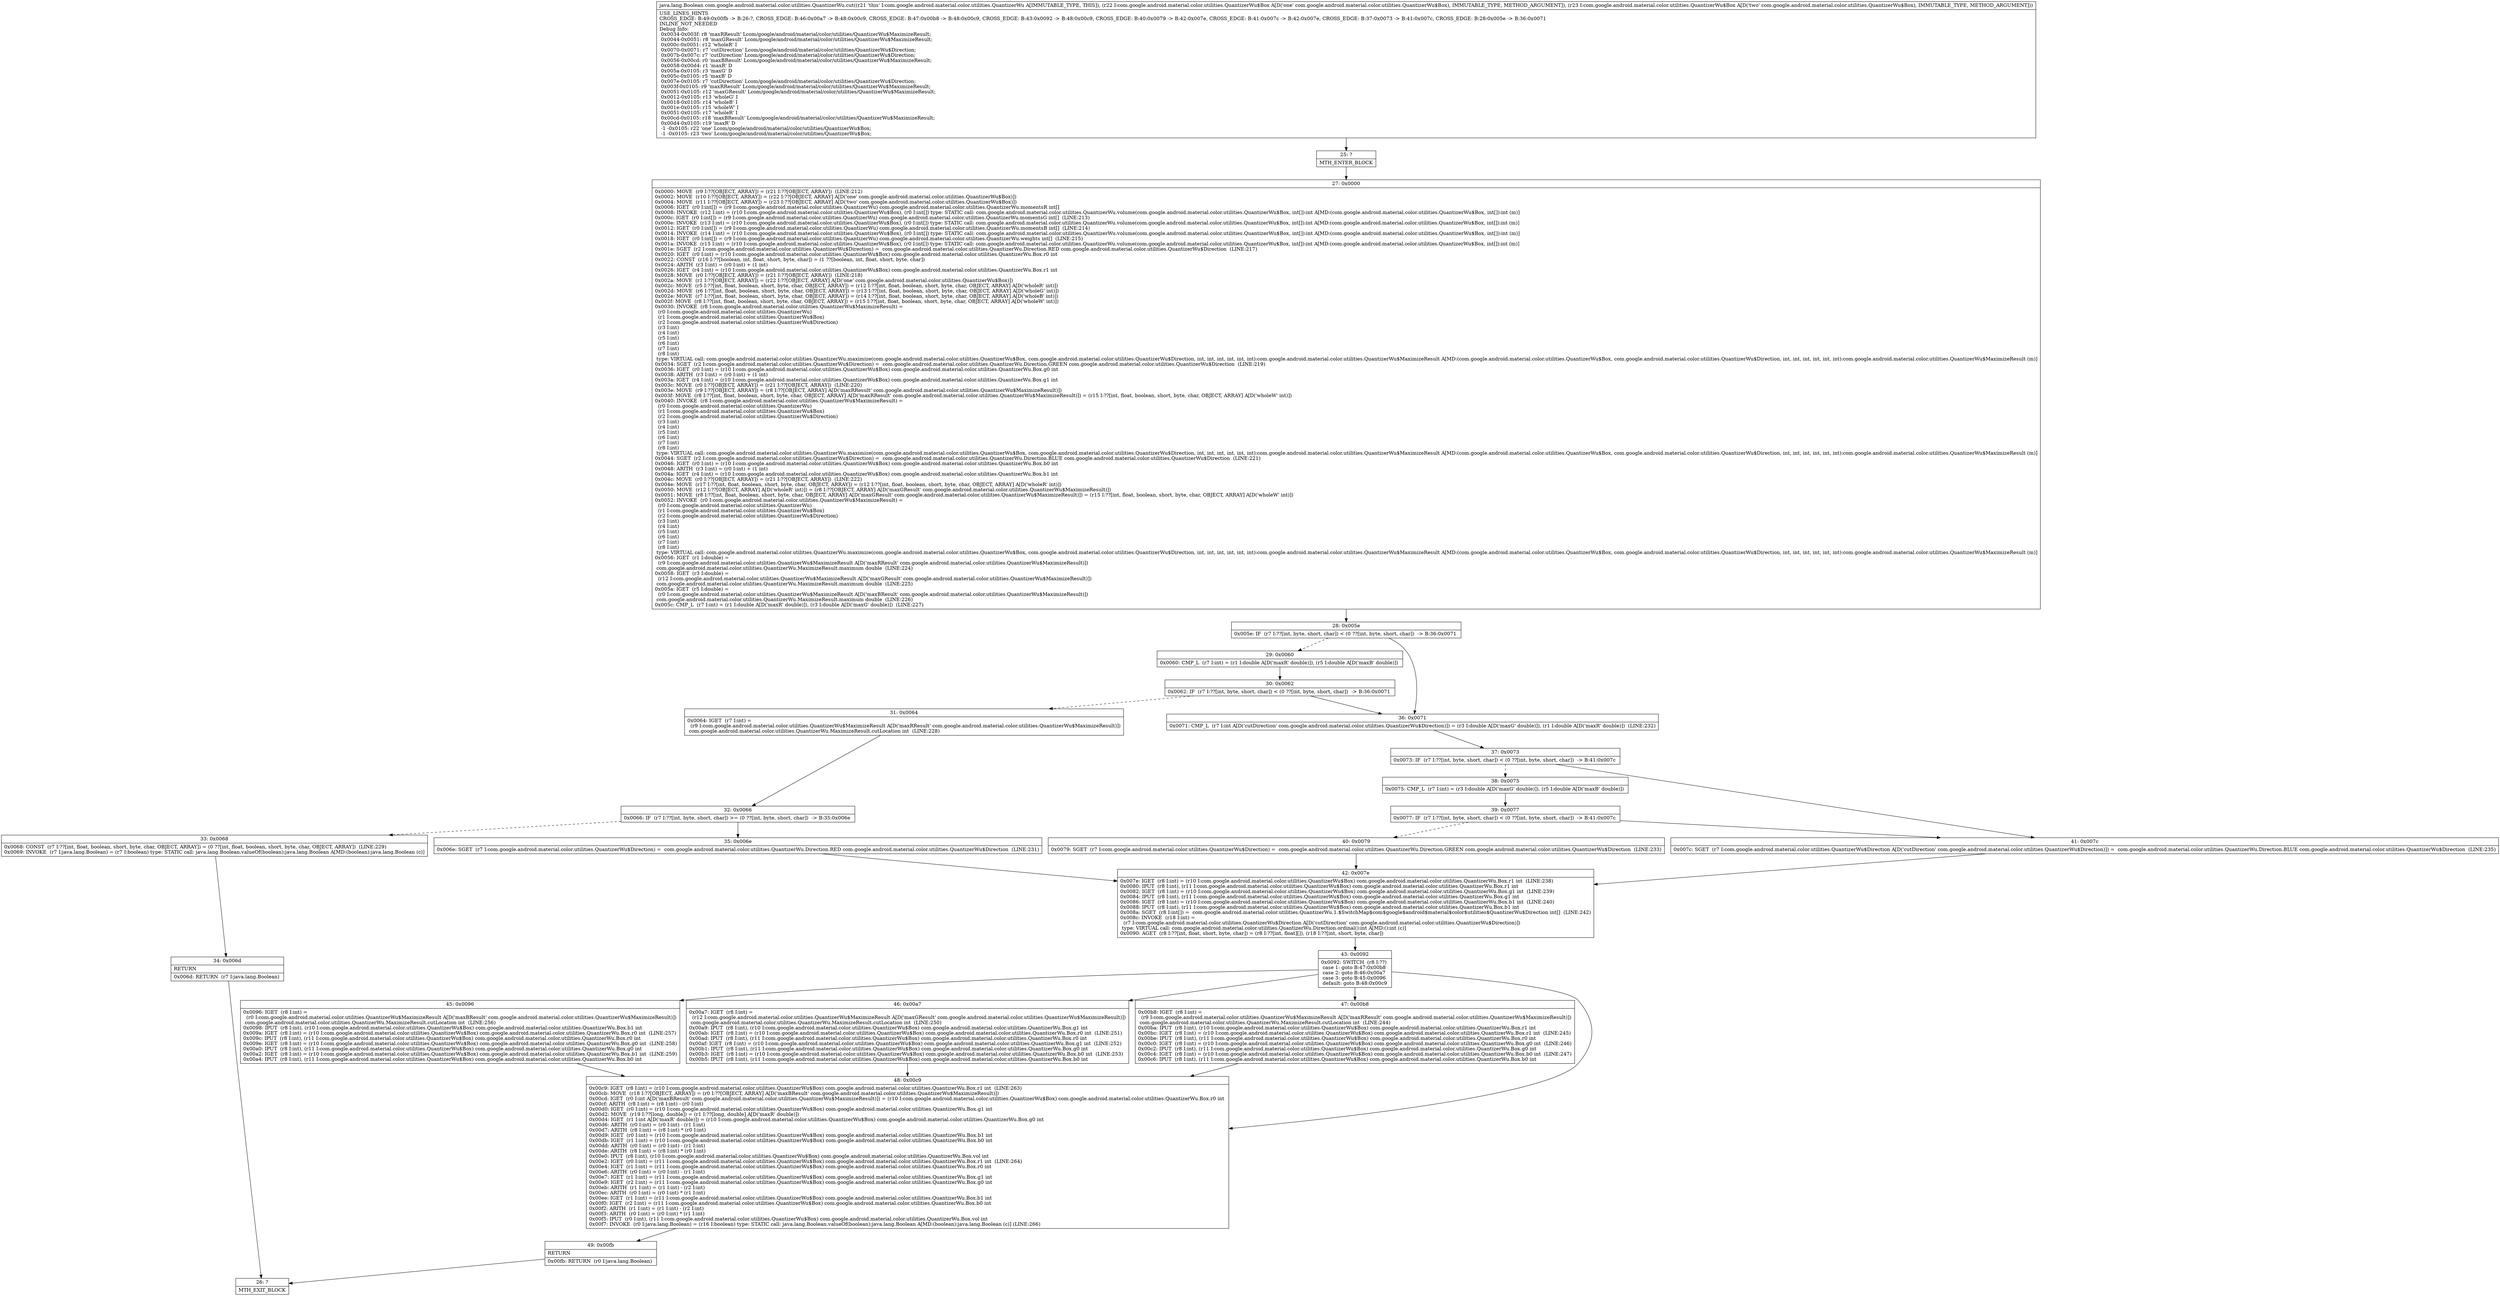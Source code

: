 digraph "CFG forcom.google.android.material.color.utilities.QuantizerWu.cut(Lcom\/google\/android\/material\/color\/utilities\/QuantizerWu$Box;Lcom\/google\/android\/material\/color\/utilities\/QuantizerWu$Box;)Ljava\/lang\/Boolean;" {
Node_25 [shape=record,label="{25\:\ ?|MTH_ENTER_BLOCK\l}"];
Node_27 [shape=record,label="{27\:\ 0x0000|0x0000: MOVE  (r9 I:??[OBJECT, ARRAY]) = (r21 I:??[OBJECT, ARRAY])  (LINE:212)\l0x0002: MOVE  (r10 I:??[OBJECT, ARRAY]) = (r22 I:??[OBJECT, ARRAY] A[D('one' com.google.android.material.color.utilities.QuantizerWu$Box)]) \l0x0004: MOVE  (r11 I:??[OBJECT, ARRAY]) = (r23 I:??[OBJECT, ARRAY] A[D('two' com.google.android.material.color.utilities.QuantizerWu$Box)]) \l0x0006: IGET  (r0 I:int[]) = (r9 I:com.google.android.material.color.utilities.QuantizerWu) com.google.android.material.color.utilities.QuantizerWu.momentsR int[] \l0x0008: INVOKE  (r12 I:int) = (r10 I:com.google.android.material.color.utilities.QuantizerWu$Box), (r0 I:int[]) type: STATIC call: com.google.android.material.color.utilities.QuantizerWu.volume(com.google.android.material.color.utilities.QuantizerWu$Box, int[]):int A[MD:(com.google.android.material.color.utilities.QuantizerWu$Box, int[]):int (m)]\l0x000c: IGET  (r0 I:int[]) = (r9 I:com.google.android.material.color.utilities.QuantizerWu) com.google.android.material.color.utilities.QuantizerWu.momentsG int[]  (LINE:213)\l0x000e: INVOKE  (r13 I:int) = (r10 I:com.google.android.material.color.utilities.QuantizerWu$Box), (r0 I:int[]) type: STATIC call: com.google.android.material.color.utilities.QuantizerWu.volume(com.google.android.material.color.utilities.QuantizerWu$Box, int[]):int A[MD:(com.google.android.material.color.utilities.QuantizerWu$Box, int[]):int (m)]\l0x0012: IGET  (r0 I:int[]) = (r9 I:com.google.android.material.color.utilities.QuantizerWu) com.google.android.material.color.utilities.QuantizerWu.momentsB int[]  (LINE:214)\l0x0014: INVOKE  (r14 I:int) = (r10 I:com.google.android.material.color.utilities.QuantizerWu$Box), (r0 I:int[]) type: STATIC call: com.google.android.material.color.utilities.QuantizerWu.volume(com.google.android.material.color.utilities.QuantizerWu$Box, int[]):int A[MD:(com.google.android.material.color.utilities.QuantizerWu$Box, int[]):int (m)]\l0x0018: IGET  (r0 I:int[]) = (r9 I:com.google.android.material.color.utilities.QuantizerWu) com.google.android.material.color.utilities.QuantizerWu.weights int[]  (LINE:215)\l0x001a: INVOKE  (r15 I:int) = (r10 I:com.google.android.material.color.utilities.QuantizerWu$Box), (r0 I:int[]) type: STATIC call: com.google.android.material.color.utilities.QuantizerWu.volume(com.google.android.material.color.utilities.QuantizerWu$Box, int[]):int A[MD:(com.google.android.material.color.utilities.QuantizerWu$Box, int[]):int (m)]\l0x001e: SGET  (r2 I:com.google.android.material.color.utilities.QuantizerWu$Direction) =  com.google.android.material.color.utilities.QuantizerWu.Direction.RED com.google.android.material.color.utilities.QuantizerWu$Direction  (LINE:217)\l0x0020: IGET  (r0 I:int) = (r10 I:com.google.android.material.color.utilities.QuantizerWu$Box) com.google.android.material.color.utilities.QuantizerWu.Box.r0 int \l0x0022: CONST  (r16 I:??[boolean, int, float, short, byte, char]) = (1 ??[boolean, int, float, short, byte, char]) \l0x0024: ARITH  (r3 I:int) = (r0 I:int) + (1 int) \l0x0026: IGET  (r4 I:int) = (r10 I:com.google.android.material.color.utilities.QuantizerWu$Box) com.google.android.material.color.utilities.QuantizerWu.Box.r1 int \l0x0028: MOVE  (r0 I:??[OBJECT, ARRAY]) = (r21 I:??[OBJECT, ARRAY])  (LINE:218)\l0x002a: MOVE  (r1 I:??[OBJECT, ARRAY]) = (r22 I:??[OBJECT, ARRAY] A[D('one' com.google.android.material.color.utilities.QuantizerWu$Box)]) \l0x002c: MOVE  (r5 I:??[int, float, boolean, short, byte, char, OBJECT, ARRAY]) = (r12 I:??[int, float, boolean, short, byte, char, OBJECT, ARRAY] A[D('wholeR' int)]) \l0x002d: MOVE  (r6 I:??[int, float, boolean, short, byte, char, OBJECT, ARRAY]) = (r13 I:??[int, float, boolean, short, byte, char, OBJECT, ARRAY] A[D('wholeG' int)]) \l0x002e: MOVE  (r7 I:??[int, float, boolean, short, byte, char, OBJECT, ARRAY]) = (r14 I:??[int, float, boolean, short, byte, char, OBJECT, ARRAY] A[D('wholeB' int)]) \l0x002f: MOVE  (r8 I:??[int, float, boolean, short, byte, char, OBJECT, ARRAY]) = (r15 I:??[int, float, boolean, short, byte, char, OBJECT, ARRAY] A[D('wholeW' int)]) \l0x0030: INVOKE  (r8 I:com.google.android.material.color.utilities.QuantizerWu$MaximizeResult) = \l  (r0 I:com.google.android.material.color.utilities.QuantizerWu)\l  (r1 I:com.google.android.material.color.utilities.QuantizerWu$Box)\l  (r2 I:com.google.android.material.color.utilities.QuantizerWu$Direction)\l  (r3 I:int)\l  (r4 I:int)\l  (r5 I:int)\l  (r6 I:int)\l  (r7 I:int)\l  (r8 I:int)\l type: VIRTUAL call: com.google.android.material.color.utilities.QuantizerWu.maximize(com.google.android.material.color.utilities.QuantizerWu$Box, com.google.android.material.color.utilities.QuantizerWu$Direction, int, int, int, int, int, int):com.google.android.material.color.utilities.QuantizerWu$MaximizeResult A[MD:(com.google.android.material.color.utilities.QuantizerWu$Box, com.google.android.material.color.utilities.QuantizerWu$Direction, int, int, int, int, int, int):com.google.android.material.color.utilities.QuantizerWu$MaximizeResult (m)]\l0x0034: SGET  (r2 I:com.google.android.material.color.utilities.QuantizerWu$Direction) =  com.google.android.material.color.utilities.QuantizerWu.Direction.GREEN com.google.android.material.color.utilities.QuantizerWu$Direction  (LINE:219)\l0x0036: IGET  (r0 I:int) = (r10 I:com.google.android.material.color.utilities.QuantizerWu$Box) com.google.android.material.color.utilities.QuantizerWu.Box.g0 int \l0x0038: ARITH  (r3 I:int) = (r0 I:int) + (1 int) \l0x003a: IGET  (r4 I:int) = (r10 I:com.google.android.material.color.utilities.QuantizerWu$Box) com.google.android.material.color.utilities.QuantizerWu.Box.g1 int \l0x003c: MOVE  (r0 I:??[OBJECT, ARRAY]) = (r21 I:??[OBJECT, ARRAY])  (LINE:220)\l0x003e: MOVE  (r9 I:??[OBJECT, ARRAY]) = (r8 I:??[OBJECT, ARRAY] A[D('maxRResult' com.google.android.material.color.utilities.QuantizerWu$MaximizeResult)]) \l0x003f: MOVE  (r8 I:??[int, float, boolean, short, byte, char, OBJECT, ARRAY] A[D('maxRResult' com.google.android.material.color.utilities.QuantizerWu$MaximizeResult)]) = (r15 I:??[int, float, boolean, short, byte, char, OBJECT, ARRAY] A[D('wholeW' int)]) \l0x0040: INVOKE  (r8 I:com.google.android.material.color.utilities.QuantizerWu$MaximizeResult) = \l  (r0 I:com.google.android.material.color.utilities.QuantizerWu)\l  (r1 I:com.google.android.material.color.utilities.QuantizerWu$Box)\l  (r2 I:com.google.android.material.color.utilities.QuantizerWu$Direction)\l  (r3 I:int)\l  (r4 I:int)\l  (r5 I:int)\l  (r6 I:int)\l  (r7 I:int)\l  (r8 I:int)\l type: VIRTUAL call: com.google.android.material.color.utilities.QuantizerWu.maximize(com.google.android.material.color.utilities.QuantizerWu$Box, com.google.android.material.color.utilities.QuantizerWu$Direction, int, int, int, int, int, int):com.google.android.material.color.utilities.QuantizerWu$MaximizeResult A[MD:(com.google.android.material.color.utilities.QuantizerWu$Box, com.google.android.material.color.utilities.QuantizerWu$Direction, int, int, int, int, int, int):com.google.android.material.color.utilities.QuantizerWu$MaximizeResult (m)]\l0x0044: SGET  (r2 I:com.google.android.material.color.utilities.QuantizerWu$Direction) =  com.google.android.material.color.utilities.QuantizerWu.Direction.BLUE com.google.android.material.color.utilities.QuantizerWu$Direction  (LINE:221)\l0x0046: IGET  (r0 I:int) = (r10 I:com.google.android.material.color.utilities.QuantizerWu$Box) com.google.android.material.color.utilities.QuantizerWu.Box.b0 int \l0x0048: ARITH  (r3 I:int) = (r0 I:int) + (1 int) \l0x004a: IGET  (r4 I:int) = (r10 I:com.google.android.material.color.utilities.QuantizerWu$Box) com.google.android.material.color.utilities.QuantizerWu.Box.b1 int \l0x004c: MOVE  (r0 I:??[OBJECT, ARRAY]) = (r21 I:??[OBJECT, ARRAY])  (LINE:222)\l0x004e: MOVE  (r17 I:??[int, float, boolean, short, byte, char, OBJECT, ARRAY]) = (r12 I:??[int, float, boolean, short, byte, char, OBJECT, ARRAY] A[D('wholeR' int)]) \l0x0050: MOVE  (r12 I:??[OBJECT, ARRAY] A[D('wholeR' int)]) = (r8 I:??[OBJECT, ARRAY] A[D('maxGResult' com.google.android.material.color.utilities.QuantizerWu$MaximizeResult)]) \l0x0051: MOVE  (r8 I:??[int, float, boolean, short, byte, char, OBJECT, ARRAY] A[D('maxGResult' com.google.android.material.color.utilities.QuantizerWu$MaximizeResult)]) = (r15 I:??[int, float, boolean, short, byte, char, OBJECT, ARRAY] A[D('wholeW' int)]) \l0x0052: INVOKE  (r0 I:com.google.android.material.color.utilities.QuantizerWu$MaximizeResult) = \l  (r0 I:com.google.android.material.color.utilities.QuantizerWu)\l  (r1 I:com.google.android.material.color.utilities.QuantizerWu$Box)\l  (r2 I:com.google.android.material.color.utilities.QuantizerWu$Direction)\l  (r3 I:int)\l  (r4 I:int)\l  (r5 I:int)\l  (r6 I:int)\l  (r7 I:int)\l  (r8 I:int)\l type: VIRTUAL call: com.google.android.material.color.utilities.QuantizerWu.maximize(com.google.android.material.color.utilities.QuantizerWu$Box, com.google.android.material.color.utilities.QuantizerWu$Direction, int, int, int, int, int, int):com.google.android.material.color.utilities.QuantizerWu$MaximizeResult A[MD:(com.google.android.material.color.utilities.QuantizerWu$Box, com.google.android.material.color.utilities.QuantizerWu$Direction, int, int, int, int, int, int):com.google.android.material.color.utilities.QuantizerWu$MaximizeResult (m)]\l0x0056: IGET  (r1 I:double) = \l  (r9 I:com.google.android.material.color.utilities.QuantizerWu$MaximizeResult A[D('maxRResult' com.google.android.material.color.utilities.QuantizerWu$MaximizeResult)])\l com.google.android.material.color.utilities.QuantizerWu.MaximizeResult.maximum double  (LINE:224)\l0x0058: IGET  (r3 I:double) = \l  (r12 I:com.google.android.material.color.utilities.QuantizerWu$MaximizeResult A[D('maxGResult' com.google.android.material.color.utilities.QuantizerWu$MaximizeResult)])\l com.google.android.material.color.utilities.QuantizerWu.MaximizeResult.maximum double  (LINE:225)\l0x005a: IGET  (r5 I:double) = \l  (r0 I:com.google.android.material.color.utilities.QuantizerWu$MaximizeResult A[D('maxBResult' com.google.android.material.color.utilities.QuantizerWu$MaximizeResult)])\l com.google.android.material.color.utilities.QuantizerWu.MaximizeResult.maximum double  (LINE:226)\l0x005c: CMP_L  (r7 I:int) = (r1 I:double A[D('maxR' double)]), (r3 I:double A[D('maxG' double)])  (LINE:227)\l}"];
Node_28 [shape=record,label="{28\:\ 0x005e|0x005e: IF  (r7 I:??[int, byte, short, char]) \< (0 ??[int, byte, short, char])  \-\> B:36:0x0071 \l}"];
Node_29 [shape=record,label="{29\:\ 0x0060|0x0060: CMP_L  (r7 I:int) = (r1 I:double A[D('maxR' double)]), (r5 I:double A[D('maxB' double)]) \l}"];
Node_30 [shape=record,label="{30\:\ 0x0062|0x0062: IF  (r7 I:??[int, byte, short, char]) \< (0 ??[int, byte, short, char])  \-\> B:36:0x0071 \l}"];
Node_31 [shape=record,label="{31\:\ 0x0064|0x0064: IGET  (r7 I:int) = \l  (r9 I:com.google.android.material.color.utilities.QuantizerWu$MaximizeResult A[D('maxRResult' com.google.android.material.color.utilities.QuantizerWu$MaximizeResult)])\l com.google.android.material.color.utilities.QuantizerWu.MaximizeResult.cutLocation int  (LINE:228)\l}"];
Node_32 [shape=record,label="{32\:\ 0x0066|0x0066: IF  (r7 I:??[int, byte, short, char]) \>= (0 ??[int, byte, short, char])  \-\> B:35:0x006e \l}"];
Node_33 [shape=record,label="{33\:\ 0x0068|0x0068: CONST  (r7 I:??[int, float, boolean, short, byte, char, OBJECT, ARRAY]) = (0 ??[int, float, boolean, short, byte, char, OBJECT, ARRAY])  (LINE:229)\l0x0069: INVOKE  (r7 I:java.lang.Boolean) = (r7 I:boolean) type: STATIC call: java.lang.Boolean.valueOf(boolean):java.lang.Boolean A[MD:(boolean):java.lang.Boolean (c)]\l}"];
Node_34 [shape=record,label="{34\:\ 0x006d|RETURN\l|0x006d: RETURN  (r7 I:java.lang.Boolean) \l}"];
Node_26 [shape=record,label="{26\:\ ?|MTH_EXIT_BLOCK\l}"];
Node_35 [shape=record,label="{35\:\ 0x006e|0x006e: SGET  (r7 I:com.google.android.material.color.utilities.QuantizerWu$Direction) =  com.google.android.material.color.utilities.QuantizerWu.Direction.RED com.google.android.material.color.utilities.QuantizerWu$Direction  (LINE:231)\l}"];
Node_42 [shape=record,label="{42\:\ 0x007e|0x007e: IGET  (r8 I:int) = (r10 I:com.google.android.material.color.utilities.QuantizerWu$Box) com.google.android.material.color.utilities.QuantizerWu.Box.r1 int  (LINE:238)\l0x0080: IPUT  (r8 I:int), (r11 I:com.google.android.material.color.utilities.QuantizerWu$Box) com.google.android.material.color.utilities.QuantizerWu.Box.r1 int \l0x0082: IGET  (r8 I:int) = (r10 I:com.google.android.material.color.utilities.QuantizerWu$Box) com.google.android.material.color.utilities.QuantizerWu.Box.g1 int  (LINE:239)\l0x0084: IPUT  (r8 I:int), (r11 I:com.google.android.material.color.utilities.QuantizerWu$Box) com.google.android.material.color.utilities.QuantizerWu.Box.g1 int \l0x0086: IGET  (r8 I:int) = (r10 I:com.google.android.material.color.utilities.QuantizerWu$Box) com.google.android.material.color.utilities.QuantizerWu.Box.b1 int  (LINE:240)\l0x0088: IPUT  (r8 I:int), (r11 I:com.google.android.material.color.utilities.QuantizerWu$Box) com.google.android.material.color.utilities.QuantizerWu.Box.b1 int \l0x008a: SGET  (r8 I:int[]) =  com.google.android.material.color.utilities.QuantizerWu.1.$SwitchMap$com$google$android$material$color$utilities$QuantizerWu$Direction int[]  (LINE:242)\l0x008c: INVOKE  (r18 I:int) = \l  (r7 I:com.google.android.material.color.utilities.QuantizerWu$Direction A[D('cutDirection' com.google.android.material.color.utilities.QuantizerWu$Direction)])\l type: VIRTUAL call: com.google.android.material.color.utilities.QuantizerWu.Direction.ordinal():int A[MD:():int (c)]\l0x0090: AGET  (r8 I:??[int, float, short, byte, char]) = (r8 I:??[int, float][]), (r18 I:??[int, short, byte, char]) \l}"];
Node_43 [shape=record,label="{43\:\ 0x0092|0x0092: SWITCH  (r8 I:??)\l case 1: goto B:47:0x00b8\l case 2: goto B:46:0x00a7\l case 3: goto B:45:0x0096\l default: goto B:48:0x00c9 \l}"];
Node_45 [shape=record,label="{45\:\ 0x0096|0x0096: IGET  (r8 I:int) = \l  (r0 I:com.google.android.material.color.utilities.QuantizerWu$MaximizeResult A[D('maxBResult' com.google.android.material.color.utilities.QuantizerWu$MaximizeResult)])\l com.google.android.material.color.utilities.QuantizerWu.MaximizeResult.cutLocation int  (LINE:256)\l0x0098: IPUT  (r8 I:int), (r10 I:com.google.android.material.color.utilities.QuantizerWu$Box) com.google.android.material.color.utilities.QuantizerWu.Box.b1 int \l0x009a: IGET  (r8 I:int) = (r10 I:com.google.android.material.color.utilities.QuantizerWu$Box) com.google.android.material.color.utilities.QuantizerWu.Box.r0 int  (LINE:257)\l0x009c: IPUT  (r8 I:int), (r11 I:com.google.android.material.color.utilities.QuantizerWu$Box) com.google.android.material.color.utilities.QuantizerWu.Box.r0 int \l0x009e: IGET  (r8 I:int) = (r10 I:com.google.android.material.color.utilities.QuantizerWu$Box) com.google.android.material.color.utilities.QuantizerWu.Box.g0 int  (LINE:258)\l0x00a0: IPUT  (r8 I:int), (r11 I:com.google.android.material.color.utilities.QuantizerWu$Box) com.google.android.material.color.utilities.QuantizerWu.Box.g0 int \l0x00a2: IGET  (r8 I:int) = (r10 I:com.google.android.material.color.utilities.QuantizerWu$Box) com.google.android.material.color.utilities.QuantizerWu.Box.b1 int  (LINE:259)\l0x00a4: IPUT  (r8 I:int), (r11 I:com.google.android.material.color.utilities.QuantizerWu$Box) com.google.android.material.color.utilities.QuantizerWu.Box.b0 int \l}"];
Node_46 [shape=record,label="{46\:\ 0x00a7|0x00a7: IGET  (r8 I:int) = \l  (r12 I:com.google.android.material.color.utilities.QuantizerWu$MaximizeResult A[D('maxGResult' com.google.android.material.color.utilities.QuantizerWu$MaximizeResult)])\l com.google.android.material.color.utilities.QuantizerWu.MaximizeResult.cutLocation int  (LINE:250)\l0x00a9: IPUT  (r8 I:int), (r10 I:com.google.android.material.color.utilities.QuantizerWu$Box) com.google.android.material.color.utilities.QuantizerWu.Box.g1 int \l0x00ab: IGET  (r8 I:int) = (r10 I:com.google.android.material.color.utilities.QuantizerWu$Box) com.google.android.material.color.utilities.QuantizerWu.Box.r0 int  (LINE:251)\l0x00ad: IPUT  (r8 I:int), (r11 I:com.google.android.material.color.utilities.QuantizerWu$Box) com.google.android.material.color.utilities.QuantizerWu.Box.r0 int \l0x00af: IGET  (r8 I:int) = (r10 I:com.google.android.material.color.utilities.QuantizerWu$Box) com.google.android.material.color.utilities.QuantizerWu.Box.g1 int  (LINE:252)\l0x00b1: IPUT  (r8 I:int), (r11 I:com.google.android.material.color.utilities.QuantizerWu$Box) com.google.android.material.color.utilities.QuantizerWu.Box.g0 int \l0x00b3: IGET  (r8 I:int) = (r10 I:com.google.android.material.color.utilities.QuantizerWu$Box) com.google.android.material.color.utilities.QuantizerWu.Box.b0 int  (LINE:253)\l0x00b5: IPUT  (r8 I:int), (r11 I:com.google.android.material.color.utilities.QuantizerWu$Box) com.google.android.material.color.utilities.QuantizerWu.Box.b0 int \l}"];
Node_47 [shape=record,label="{47\:\ 0x00b8|0x00b8: IGET  (r8 I:int) = \l  (r9 I:com.google.android.material.color.utilities.QuantizerWu$MaximizeResult A[D('maxRResult' com.google.android.material.color.utilities.QuantizerWu$MaximizeResult)])\l com.google.android.material.color.utilities.QuantizerWu.MaximizeResult.cutLocation int  (LINE:244)\l0x00ba: IPUT  (r8 I:int), (r10 I:com.google.android.material.color.utilities.QuantizerWu$Box) com.google.android.material.color.utilities.QuantizerWu.Box.r1 int \l0x00bc: IGET  (r8 I:int) = (r10 I:com.google.android.material.color.utilities.QuantizerWu$Box) com.google.android.material.color.utilities.QuantizerWu.Box.r1 int  (LINE:245)\l0x00be: IPUT  (r8 I:int), (r11 I:com.google.android.material.color.utilities.QuantizerWu$Box) com.google.android.material.color.utilities.QuantizerWu.Box.r0 int \l0x00c0: IGET  (r8 I:int) = (r10 I:com.google.android.material.color.utilities.QuantizerWu$Box) com.google.android.material.color.utilities.QuantizerWu.Box.g0 int  (LINE:246)\l0x00c2: IPUT  (r8 I:int), (r11 I:com.google.android.material.color.utilities.QuantizerWu$Box) com.google.android.material.color.utilities.QuantizerWu.Box.g0 int \l0x00c4: IGET  (r8 I:int) = (r10 I:com.google.android.material.color.utilities.QuantizerWu$Box) com.google.android.material.color.utilities.QuantizerWu.Box.b0 int  (LINE:247)\l0x00c6: IPUT  (r8 I:int), (r11 I:com.google.android.material.color.utilities.QuantizerWu$Box) com.google.android.material.color.utilities.QuantizerWu.Box.b0 int \l}"];
Node_48 [shape=record,label="{48\:\ 0x00c9|0x00c9: IGET  (r8 I:int) = (r10 I:com.google.android.material.color.utilities.QuantizerWu$Box) com.google.android.material.color.utilities.QuantizerWu.Box.r1 int  (LINE:263)\l0x00cb: MOVE  (r18 I:??[OBJECT, ARRAY]) = (r0 I:??[OBJECT, ARRAY] A[D('maxBResult' com.google.android.material.color.utilities.QuantizerWu$MaximizeResult)]) \l0x00cd: IGET  (r0 I:int A[D('maxBResult' com.google.android.material.color.utilities.QuantizerWu$MaximizeResult)]) = (r10 I:com.google.android.material.color.utilities.QuantizerWu$Box) com.google.android.material.color.utilities.QuantizerWu.Box.r0 int \l0x00cf: ARITH  (r8 I:int) = (r8 I:int) \- (r0 I:int) \l0x00d0: IGET  (r0 I:int) = (r10 I:com.google.android.material.color.utilities.QuantizerWu$Box) com.google.android.material.color.utilities.QuantizerWu.Box.g1 int \l0x00d2: MOVE  (r19 I:??[long, double]) = (r1 I:??[long, double] A[D('maxR' double)]) \l0x00d4: IGET  (r1 I:int A[D('maxR' double)]) = (r10 I:com.google.android.material.color.utilities.QuantizerWu$Box) com.google.android.material.color.utilities.QuantizerWu.Box.g0 int \l0x00d6: ARITH  (r0 I:int) = (r0 I:int) \- (r1 I:int) \l0x00d7: ARITH  (r8 I:int) = (r8 I:int) * (r0 I:int) \l0x00d9: IGET  (r0 I:int) = (r10 I:com.google.android.material.color.utilities.QuantizerWu$Box) com.google.android.material.color.utilities.QuantizerWu.Box.b1 int \l0x00db: IGET  (r1 I:int) = (r10 I:com.google.android.material.color.utilities.QuantizerWu$Box) com.google.android.material.color.utilities.QuantizerWu.Box.b0 int \l0x00dd: ARITH  (r0 I:int) = (r0 I:int) \- (r1 I:int) \l0x00de: ARITH  (r8 I:int) = (r8 I:int) * (r0 I:int) \l0x00e0: IPUT  (r8 I:int), (r10 I:com.google.android.material.color.utilities.QuantizerWu$Box) com.google.android.material.color.utilities.QuantizerWu.Box.vol int \l0x00e2: IGET  (r0 I:int) = (r11 I:com.google.android.material.color.utilities.QuantizerWu$Box) com.google.android.material.color.utilities.QuantizerWu.Box.r1 int  (LINE:264)\l0x00e4: IGET  (r1 I:int) = (r11 I:com.google.android.material.color.utilities.QuantizerWu$Box) com.google.android.material.color.utilities.QuantizerWu.Box.r0 int \l0x00e6: ARITH  (r0 I:int) = (r0 I:int) \- (r1 I:int) \l0x00e7: IGET  (r1 I:int) = (r11 I:com.google.android.material.color.utilities.QuantizerWu$Box) com.google.android.material.color.utilities.QuantizerWu.Box.g1 int \l0x00e9: IGET  (r2 I:int) = (r11 I:com.google.android.material.color.utilities.QuantizerWu$Box) com.google.android.material.color.utilities.QuantizerWu.Box.g0 int \l0x00eb: ARITH  (r1 I:int) = (r1 I:int) \- (r2 I:int) \l0x00ec: ARITH  (r0 I:int) = (r0 I:int) * (r1 I:int) \l0x00ee: IGET  (r1 I:int) = (r11 I:com.google.android.material.color.utilities.QuantizerWu$Box) com.google.android.material.color.utilities.QuantizerWu.Box.b1 int \l0x00f0: IGET  (r2 I:int) = (r11 I:com.google.android.material.color.utilities.QuantizerWu$Box) com.google.android.material.color.utilities.QuantizerWu.Box.b0 int \l0x00f2: ARITH  (r1 I:int) = (r1 I:int) \- (r2 I:int) \l0x00f3: ARITH  (r0 I:int) = (r0 I:int) * (r1 I:int) \l0x00f5: IPUT  (r0 I:int), (r11 I:com.google.android.material.color.utilities.QuantizerWu$Box) com.google.android.material.color.utilities.QuantizerWu.Box.vol int \l0x00f7: INVOKE  (r0 I:java.lang.Boolean) = (r16 I:boolean) type: STATIC call: java.lang.Boolean.valueOf(boolean):java.lang.Boolean A[MD:(boolean):java.lang.Boolean (c)] (LINE:266)\l}"];
Node_49 [shape=record,label="{49\:\ 0x00fb|RETURN\l|0x00fb: RETURN  (r0 I:java.lang.Boolean) \l}"];
Node_36 [shape=record,label="{36\:\ 0x0071|0x0071: CMP_L  (r7 I:int A[D('cutDirection' com.google.android.material.color.utilities.QuantizerWu$Direction)]) = (r3 I:double A[D('maxG' double)]), (r1 I:double A[D('maxR' double)])  (LINE:232)\l}"];
Node_37 [shape=record,label="{37\:\ 0x0073|0x0073: IF  (r7 I:??[int, byte, short, char]) \< (0 ??[int, byte, short, char])  \-\> B:41:0x007c \l}"];
Node_38 [shape=record,label="{38\:\ 0x0075|0x0075: CMP_L  (r7 I:int) = (r3 I:double A[D('maxG' double)]), (r5 I:double A[D('maxB' double)]) \l}"];
Node_39 [shape=record,label="{39\:\ 0x0077|0x0077: IF  (r7 I:??[int, byte, short, char]) \< (0 ??[int, byte, short, char])  \-\> B:41:0x007c \l}"];
Node_40 [shape=record,label="{40\:\ 0x0079|0x0079: SGET  (r7 I:com.google.android.material.color.utilities.QuantizerWu$Direction) =  com.google.android.material.color.utilities.QuantizerWu.Direction.GREEN com.google.android.material.color.utilities.QuantizerWu$Direction  (LINE:233)\l}"];
Node_41 [shape=record,label="{41\:\ 0x007c|0x007c: SGET  (r7 I:com.google.android.material.color.utilities.QuantizerWu$Direction A[D('cutDirection' com.google.android.material.color.utilities.QuantizerWu$Direction)]) =  com.google.android.material.color.utilities.QuantizerWu.Direction.BLUE com.google.android.material.color.utilities.QuantizerWu$Direction  (LINE:235)\l}"];
MethodNode[shape=record,label="{java.lang.Boolean com.google.android.material.color.utilities.QuantizerWu.cut((r21 'this' I:com.google.android.material.color.utilities.QuantizerWu A[IMMUTABLE_TYPE, THIS]), (r22 I:com.google.android.material.color.utilities.QuantizerWu$Box A[D('one' com.google.android.material.color.utilities.QuantizerWu$Box), IMMUTABLE_TYPE, METHOD_ARGUMENT]), (r23 I:com.google.android.material.color.utilities.QuantizerWu$Box A[D('two' com.google.android.material.color.utilities.QuantizerWu$Box), IMMUTABLE_TYPE, METHOD_ARGUMENT]))  | USE_LINES_HINTS\lCROSS_EDGE: B:49:0x00fb \-\> B:26:?, CROSS_EDGE: B:46:0x00a7 \-\> B:48:0x00c9, CROSS_EDGE: B:47:0x00b8 \-\> B:48:0x00c9, CROSS_EDGE: B:43:0x0092 \-\> B:48:0x00c9, CROSS_EDGE: B:40:0x0079 \-\> B:42:0x007e, CROSS_EDGE: B:41:0x007c \-\> B:42:0x007e, CROSS_EDGE: B:37:0x0073 \-\> B:41:0x007c, CROSS_EDGE: B:28:0x005e \-\> B:36:0x0071\lINLINE_NOT_NEEDED\lDebug Info:\l  0x0034\-0x003f: r8 'maxRResult' Lcom\/google\/android\/material\/color\/utilities\/QuantizerWu$MaximizeResult;\l  0x0044\-0x0051: r8 'maxGResult' Lcom\/google\/android\/material\/color\/utilities\/QuantizerWu$MaximizeResult;\l  0x000c\-0x0051: r12 'wholeR' I\l  0x0070\-0x0071: r7 'cutDirection' Lcom\/google\/android\/material\/color\/utilities\/QuantizerWu$Direction;\l  0x007b\-0x007c: r7 'cutDirection' Lcom\/google\/android\/material\/color\/utilities\/QuantizerWu$Direction;\l  0x0056\-0x00cd: r0 'maxBResult' Lcom\/google\/android\/material\/color\/utilities\/QuantizerWu$MaximizeResult;\l  0x0058\-0x00d4: r1 'maxR' D\l  0x005a\-0x0105: r3 'maxG' D\l  0x005c\-0x0105: r5 'maxB' D\l  0x007e\-0x0105: r7 'cutDirection' Lcom\/google\/android\/material\/color\/utilities\/QuantizerWu$Direction;\l  0x003f\-0x0105: r9 'maxRResult' Lcom\/google\/android\/material\/color\/utilities\/QuantizerWu$MaximizeResult;\l  0x0051\-0x0105: r12 'maxGResult' Lcom\/google\/android\/material\/color\/utilities\/QuantizerWu$MaximizeResult;\l  0x0012\-0x0105: r13 'wholeG' I\l  0x0018\-0x0105: r14 'wholeB' I\l  0x001e\-0x0105: r15 'wholeW' I\l  0x0051\-0x0105: r17 'wholeR' I\l  0x00cd\-0x0105: r18 'maxBResult' Lcom\/google\/android\/material\/color\/utilities\/QuantizerWu$MaximizeResult;\l  0x00d4\-0x0105: r19 'maxR' D\l  \-1 \-0x0105: r22 'one' Lcom\/google\/android\/material\/color\/utilities\/QuantizerWu$Box;\l  \-1 \-0x0105: r23 'two' Lcom\/google\/android\/material\/color\/utilities\/QuantizerWu$Box;\l}"];
MethodNode -> Node_25;Node_25 -> Node_27;
Node_27 -> Node_28;
Node_28 -> Node_29[style=dashed];
Node_28 -> Node_36;
Node_29 -> Node_30;
Node_30 -> Node_31[style=dashed];
Node_30 -> Node_36;
Node_31 -> Node_32;
Node_32 -> Node_33[style=dashed];
Node_32 -> Node_35;
Node_33 -> Node_34;
Node_34 -> Node_26;
Node_35 -> Node_42;
Node_42 -> Node_43;
Node_43 -> Node_45;
Node_43 -> Node_46;
Node_43 -> Node_47;
Node_43 -> Node_48;
Node_45 -> Node_48;
Node_46 -> Node_48;
Node_47 -> Node_48;
Node_48 -> Node_49;
Node_49 -> Node_26;
Node_36 -> Node_37;
Node_37 -> Node_38[style=dashed];
Node_37 -> Node_41;
Node_38 -> Node_39;
Node_39 -> Node_40[style=dashed];
Node_39 -> Node_41;
Node_40 -> Node_42;
Node_41 -> Node_42;
}

